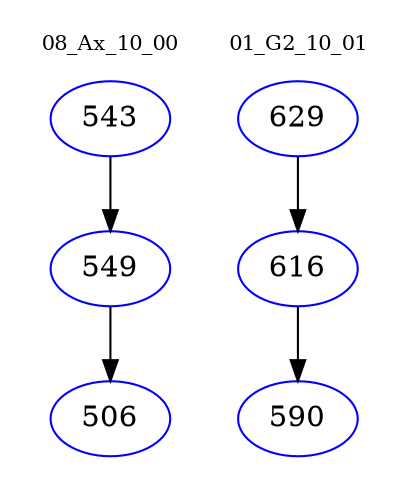 digraph{
subgraph cluster_0 {
color = white
label = "08_Ax_10_00";
fontsize=10;
T0_543 [label="543", color="blue"]
T0_543 -> T0_549 [color="black"]
T0_549 [label="549", color="blue"]
T0_549 -> T0_506 [color="black"]
T0_506 [label="506", color="blue"]
}
subgraph cluster_1 {
color = white
label = "01_G2_10_01";
fontsize=10;
T1_629 [label="629", color="blue"]
T1_629 -> T1_616 [color="black"]
T1_616 [label="616", color="blue"]
T1_616 -> T1_590 [color="black"]
T1_590 [label="590", color="blue"]
}
}
